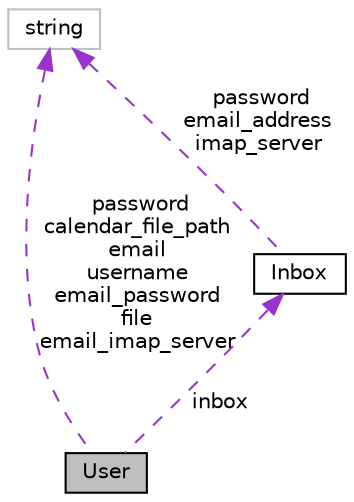 digraph "User"
{
 // LATEX_PDF_SIZE
  edge [fontname="Helvetica",fontsize="10",labelfontname="Helvetica",labelfontsize="10"];
  node [fontname="Helvetica",fontsize="10",shape=record];
  Node1 [label="User",height=0.2,width=0.4,color="black", fillcolor="grey75", style="filled", fontcolor="black",tooltip="This class defines the class object implementation of User, as defined in User.h."];
  Node2 -> Node1 [dir="back",color="darkorchid3",fontsize="10",style="dashed",label=" inbox" ,fontname="Helvetica"];
  Node2 [label="Inbox",height=0.2,width=0.4,color="black", fillcolor="white", style="filled",URL="$classInbox.html",tooltip="This class defines the class object implementation of Inbox, as defined in Inbox.h."];
  Node3 -> Node2 [dir="back",color="darkorchid3",fontsize="10",style="dashed",label=" password\nemail_address\nimap_server" ,fontname="Helvetica"];
  Node3 [label="string",height=0.2,width=0.4,color="grey75", fillcolor="white", style="filled",tooltip=" "];
  Node3 -> Node1 [dir="back",color="darkorchid3",fontsize="10",style="dashed",label=" password\ncalendar_file_path\nemail\nusername\nemail_password\nfile\nemail_imap_server" ,fontname="Helvetica"];
}
